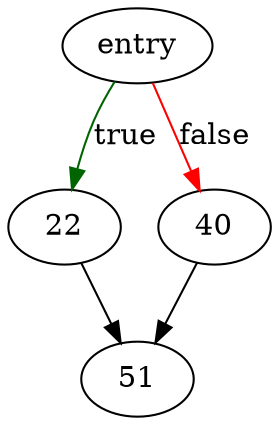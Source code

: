 digraph "sqlite3ExprCodeLoadIndexColumn" {
	// Node definitions.
	5 [label=entry];
	22;
	40;
	51;

	// Edge definitions.
	5 -> 22 [
		color=darkgreen
		label=true
	];
	5 -> 40 [
		color=red
		label=false
	];
	22 -> 51;
	40 -> 51;
}